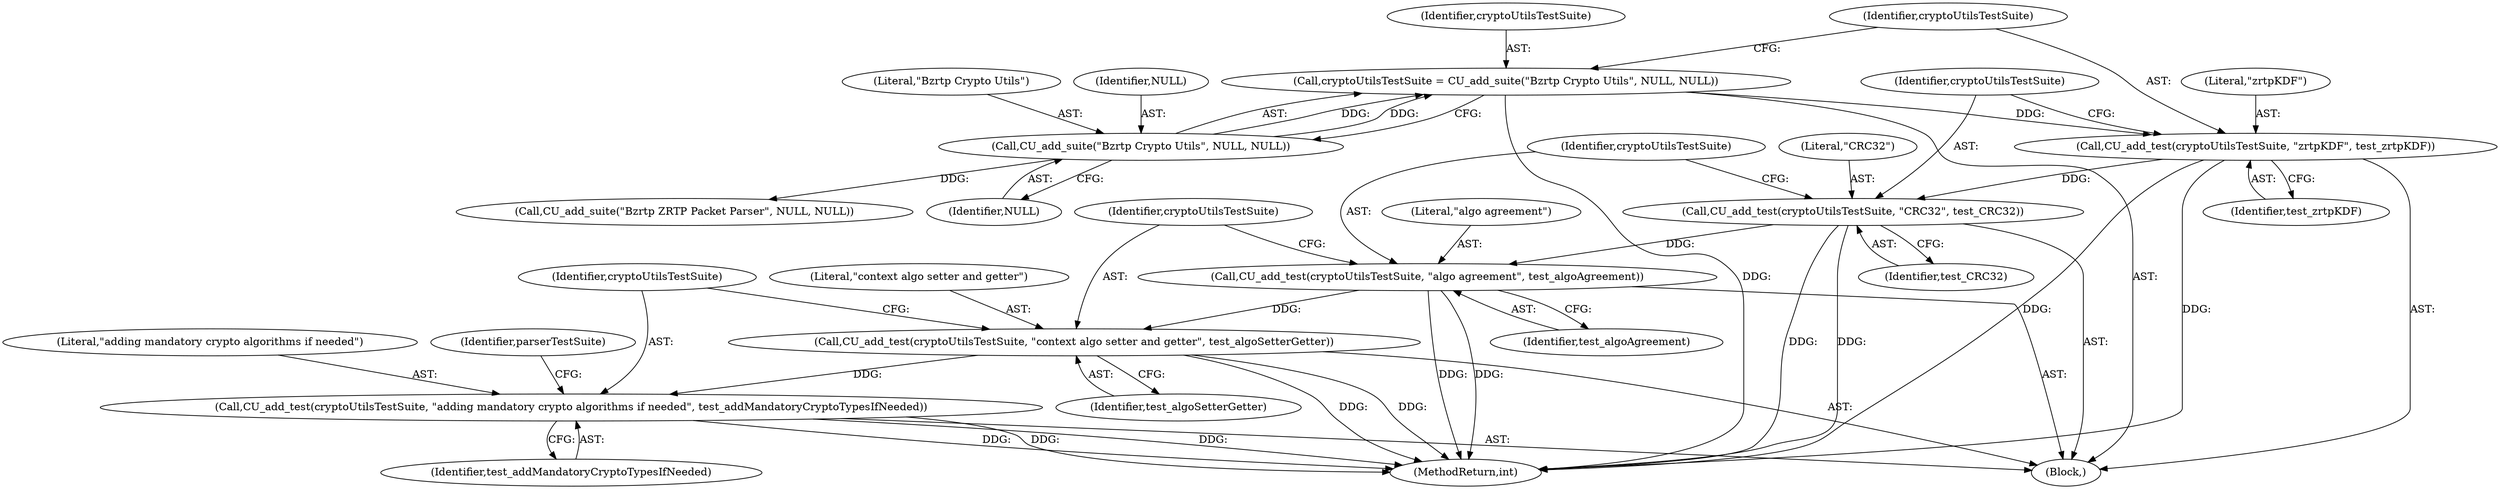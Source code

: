 digraph "0_bzrtp_bbb1e6e2f467ee4bd7b9a8c800e4f07343d7d99b_1@API" {
"1000172" [label="(Call,cryptoUtilsTestSuite = CU_add_suite(\"Bzrtp Crypto Utils\", NULL, NULL))"];
"1000174" [label="(Call,CU_add_suite(\"Bzrtp Crypto Utils\", NULL, NULL))"];
"1000178" [label="(Call,CU_add_test(cryptoUtilsTestSuite, \"zrtpKDF\", test_zrtpKDF))"];
"1000182" [label="(Call,CU_add_test(cryptoUtilsTestSuite, \"CRC32\", test_CRC32))"];
"1000186" [label="(Call,CU_add_test(cryptoUtilsTestSuite, \"algo agreement\", test_algoAgreement))"];
"1000190" [label="(Call,CU_add_test(cryptoUtilsTestSuite, \"context algo setter and getter\", test_algoSetterGetter))"];
"1000194" [label="(Call,CU_add_test(cryptoUtilsTestSuite, \"adding mandatory crypto algorithms if needed\", test_addMandatoryCryptoTypesIfNeeded))"];
"1000183" [label="(Identifier,cryptoUtilsTestSuite)"];
"1000192" [label="(Literal,\"context algo setter and getter\")"];
"1000174" [label="(Call,CU_add_suite(\"Bzrtp Crypto Utils\", NULL, NULL))"];
"1000172" [label="(Call,cryptoUtilsTestSuite = CU_add_suite(\"Bzrtp Crypto Utils\", NULL, NULL))"];
"1000185" [label="(Identifier,test_CRC32)"];
"1000199" [label="(Identifier,parserTestSuite)"];
"1000187" [label="(Identifier,cryptoUtilsTestSuite)"];
"1000194" [label="(Call,CU_add_test(cryptoUtilsTestSuite, \"adding mandatory crypto algorithms if needed\", test_addMandatoryCryptoTypesIfNeeded))"];
"1000175" [label="(Literal,\"Bzrtp Crypto Utils\")"];
"1000190" [label="(Call,CU_add_test(cryptoUtilsTestSuite, \"context algo setter and getter\", test_algoSetterGetter))"];
"1000178" [label="(Call,CU_add_test(cryptoUtilsTestSuite, \"zrtpKDF\", test_zrtpKDF))"];
"1000200" [label="(Call,CU_add_suite(\"Bzrtp ZRTP Packet Parser\", NULL, NULL))"];
"1000193" [label="(Identifier,test_algoSetterGetter)"];
"1000197" [label="(Identifier,test_addMandatoryCryptoTypesIfNeeded)"];
"1000177" [label="(Identifier,NULL)"];
"1000182" [label="(Call,CU_add_test(cryptoUtilsTestSuite, \"CRC32\", test_CRC32))"];
"1000179" [label="(Identifier,cryptoUtilsTestSuite)"];
"1000181" [label="(Identifier,test_zrtpKDF)"];
"1000188" [label="(Literal,\"algo agreement\")"];
"1000195" [label="(Identifier,cryptoUtilsTestSuite)"];
"1000191" [label="(Identifier,cryptoUtilsTestSuite)"];
"1000247" [label="(MethodReturn,int)"];
"1000189" [label="(Identifier,test_algoAgreement)"];
"1000173" [label="(Identifier,cryptoUtilsTestSuite)"];
"1000186" [label="(Call,CU_add_test(cryptoUtilsTestSuite, \"algo agreement\", test_algoAgreement))"];
"1000176" [label="(Identifier,NULL)"];
"1000180" [label="(Literal,\"zrtpKDF\")"];
"1000109" [label="(Block,)"];
"1000196" [label="(Literal,\"adding mandatory crypto algorithms if needed\")"];
"1000184" [label="(Literal,\"CRC32\")"];
"1000172" -> "1000109"  [label="AST: "];
"1000172" -> "1000174"  [label="CFG: "];
"1000173" -> "1000172"  [label="AST: "];
"1000174" -> "1000172"  [label="AST: "];
"1000179" -> "1000172"  [label="CFG: "];
"1000172" -> "1000247"  [label="DDG: "];
"1000174" -> "1000172"  [label="DDG: "];
"1000174" -> "1000172"  [label="DDG: "];
"1000172" -> "1000178"  [label="DDG: "];
"1000174" -> "1000177"  [label="CFG: "];
"1000175" -> "1000174"  [label="AST: "];
"1000176" -> "1000174"  [label="AST: "];
"1000177" -> "1000174"  [label="AST: "];
"1000174" -> "1000200"  [label="DDG: "];
"1000178" -> "1000109"  [label="AST: "];
"1000178" -> "1000181"  [label="CFG: "];
"1000179" -> "1000178"  [label="AST: "];
"1000180" -> "1000178"  [label="AST: "];
"1000181" -> "1000178"  [label="AST: "];
"1000183" -> "1000178"  [label="CFG: "];
"1000178" -> "1000247"  [label="DDG: "];
"1000178" -> "1000247"  [label="DDG: "];
"1000178" -> "1000182"  [label="DDG: "];
"1000182" -> "1000109"  [label="AST: "];
"1000182" -> "1000185"  [label="CFG: "];
"1000183" -> "1000182"  [label="AST: "];
"1000184" -> "1000182"  [label="AST: "];
"1000185" -> "1000182"  [label="AST: "];
"1000187" -> "1000182"  [label="CFG: "];
"1000182" -> "1000247"  [label="DDG: "];
"1000182" -> "1000247"  [label="DDG: "];
"1000182" -> "1000186"  [label="DDG: "];
"1000186" -> "1000109"  [label="AST: "];
"1000186" -> "1000189"  [label="CFG: "];
"1000187" -> "1000186"  [label="AST: "];
"1000188" -> "1000186"  [label="AST: "];
"1000189" -> "1000186"  [label="AST: "];
"1000191" -> "1000186"  [label="CFG: "];
"1000186" -> "1000247"  [label="DDG: "];
"1000186" -> "1000247"  [label="DDG: "];
"1000186" -> "1000190"  [label="DDG: "];
"1000190" -> "1000109"  [label="AST: "];
"1000190" -> "1000193"  [label="CFG: "];
"1000191" -> "1000190"  [label="AST: "];
"1000192" -> "1000190"  [label="AST: "];
"1000193" -> "1000190"  [label="AST: "];
"1000195" -> "1000190"  [label="CFG: "];
"1000190" -> "1000247"  [label="DDG: "];
"1000190" -> "1000247"  [label="DDG: "];
"1000190" -> "1000194"  [label="DDG: "];
"1000194" -> "1000109"  [label="AST: "];
"1000194" -> "1000197"  [label="CFG: "];
"1000195" -> "1000194"  [label="AST: "];
"1000196" -> "1000194"  [label="AST: "];
"1000197" -> "1000194"  [label="AST: "];
"1000199" -> "1000194"  [label="CFG: "];
"1000194" -> "1000247"  [label="DDG: "];
"1000194" -> "1000247"  [label="DDG: "];
"1000194" -> "1000247"  [label="DDG: "];
}
